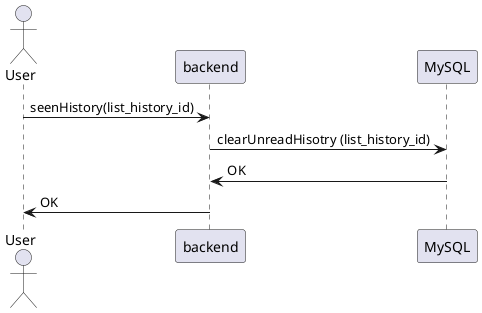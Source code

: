 @startuml seenAllHistory
    actor User
    User -> "backend" : seenHistory(list_history_id)
    "backend" -> "MySQL" : clearUnreadHisotry (list_history_id)
    "MySQL" -> "backend" : OK
    "backend" -> User : OK
@enduml
